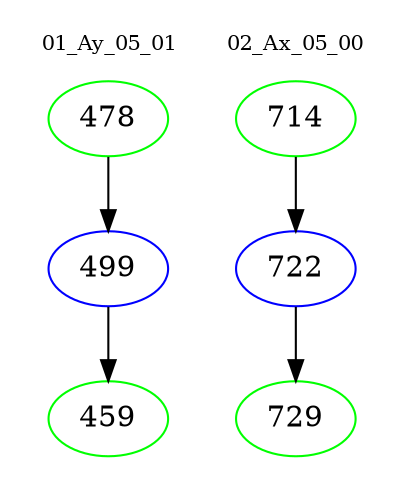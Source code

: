 digraph{
subgraph cluster_0 {
color = white
label = "01_Ay_05_01";
fontsize=10;
T0_478 [label="478", color="green"]
T0_478 -> T0_499 [color="black"]
T0_499 [label="499", color="blue"]
T0_499 -> T0_459 [color="black"]
T0_459 [label="459", color="green"]
}
subgraph cluster_1 {
color = white
label = "02_Ax_05_00";
fontsize=10;
T1_714 [label="714", color="green"]
T1_714 -> T1_722 [color="black"]
T1_722 [label="722", color="blue"]
T1_722 -> T1_729 [color="black"]
T1_729 [label="729", color="green"]
}
}
